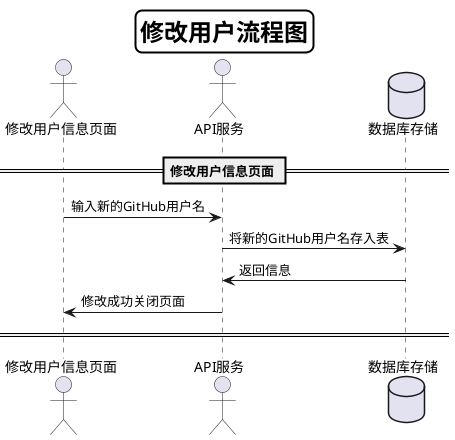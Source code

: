 @startuml
skinparam titleBorderRoundCorner 15
skinparam titleBorderThickness 2
skinparam titleBorderColor #Black
skinparam titleFontSize 24
Title 修改用户流程图

actor 修改用户信息页面
actor API服务
database 数据库存储

== 修改用户信息页面 ==
修改用户信息页面->API服务:输入新的GitHub用户名
API服务->数据库存储:将新的GitHub用户名存入表
数据库存储->API服务:返回信息
API服务->修改用户信息页面:修改成功关闭页面
====

@enduml